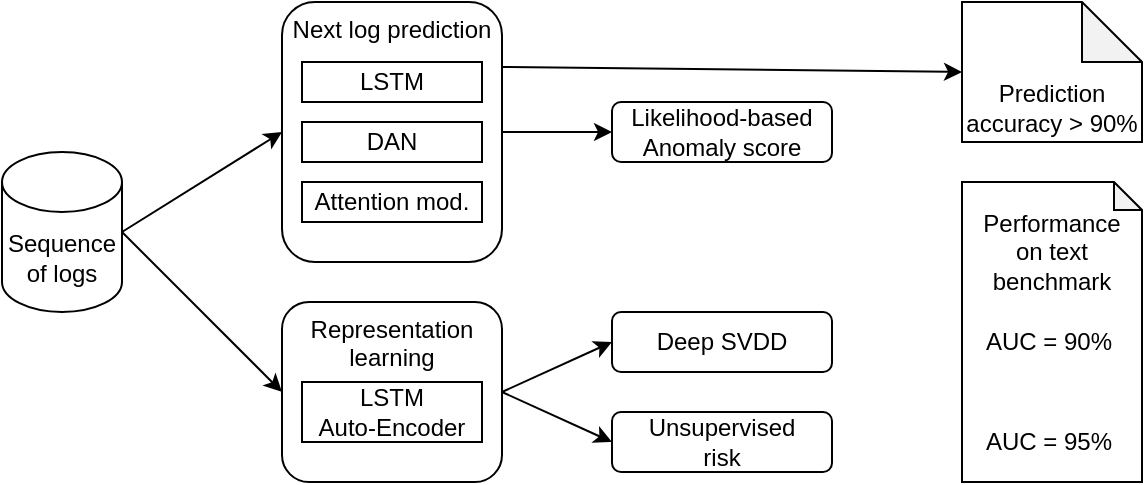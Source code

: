 <mxfile version="13.9.8" type="github">
  <diagram id="iawH8SXD4Fo3blzsakv6" name="Page-1">
    <mxGraphModel dx="1038" dy="684" grid="1" gridSize="10" guides="1" tooltips="1" connect="1" arrows="1" fold="1" page="1" pageScale="1" pageWidth="850" pageHeight="1100" math="0" shadow="0">
      <root>
        <mxCell id="0" />
        <mxCell id="1" parent="0" />
        <mxCell id="GH0ps6fWW1b3ndXHNGNv-1" value="Next log prediction" style="rounded=1;whiteSpace=wrap;html=1;noLabel=0;portConstraint=none;verticalAlign=top;" vertex="1" parent="1">
          <mxGeometry x="150" y="80" width="110" height="130" as="geometry" />
        </mxCell>
        <mxCell id="GH0ps6fWW1b3ndXHNGNv-2" value="Representation learning" style="rounded=1;whiteSpace=wrap;html=1;verticalAlign=top;" vertex="1" parent="1">
          <mxGeometry x="150" y="230" width="110" height="90" as="geometry" />
        </mxCell>
        <mxCell id="GH0ps6fWW1b3ndXHNGNv-3" value="Likelihood-based Anomaly score" style="rounded=1;whiteSpace=wrap;html=1;" vertex="1" parent="1">
          <mxGeometry x="315" y="130" width="110" height="30" as="geometry" />
        </mxCell>
        <mxCell id="GH0ps6fWW1b3ndXHNGNv-4" value="Deep SVDD" style="rounded=1;whiteSpace=wrap;html=1;" vertex="1" parent="1">
          <mxGeometry x="315" y="235" width="110" height="30" as="geometry" />
        </mxCell>
        <mxCell id="GH0ps6fWW1b3ndXHNGNv-5" value="LSTM" style="rounded=0;whiteSpace=wrap;html=1;" vertex="1" parent="1">
          <mxGeometry x="160" y="110" width="90" height="20" as="geometry" />
        </mxCell>
        <mxCell id="GH0ps6fWW1b3ndXHNGNv-6" value="DAN" style="rounded=0;whiteSpace=wrap;html=1;" vertex="1" parent="1">
          <mxGeometry x="160" y="140" width="90" height="20" as="geometry" />
        </mxCell>
        <mxCell id="GH0ps6fWW1b3ndXHNGNv-7" value="Attention mod." style="rounded=0;whiteSpace=wrap;html=1;" vertex="1" parent="1">
          <mxGeometry x="160" y="170" width="90" height="20" as="geometry" />
        </mxCell>
        <mxCell id="GH0ps6fWW1b3ndXHNGNv-8" value="LSTM&lt;br&gt;Auto-Encoder" style="rounded=0;whiteSpace=wrap;html=1;" vertex="1" parent="1">
          <mxGeometry x="160" y="270" width="90" height="30" as="geometry" />
        </mxCell>
        <mxCell id="GH0ps6fWW1b3ndXHNGNv-9" value="Unsupervised&lt;br&gt;risk" style="rounded=1;whiteSpace=wrap;html=1;" vertex="1" parent="1">
          <mxGeometry x="315" y="285" width="110" height="30" as="geometry" />
        </mxCell>
        <mxCell id="GH0ps6fWW1b3ndXHNGNv-10" value="Sequence of logs" style="shape=cylinder3;whiteSpace=wrap;html=1;boundedLbl=1;backgroundOutline=1;size=15;" vertex="1" parent="1">
          <mxGeometry x="10" y="155" width="60" height="80" as="geometry" />
        </mxCell>
        <mxCell id="GH0ps6fWW1b3ndXHNGNv-11" value="" style="endArrow=classic;html=1;exitX=1;exitY=0.5;exitDx=0;exitDy=0;exitPerimeter=0;entryX=0;entryY=0.5;entryDx=0;entryDy=0;" edge="1" parent="1" source="GH0ps6fWW1b3ndXHNGNv-10" target="GH0ps6fWW1b3ndXHNGNv-1">
          <mxGeometry width="50" height="50" relative="1" as="geometry">
            <mxPoint x="400" y="340" as="sourcePoint" />
            <mxPoint x="450" y="290" as="targetPoint" />
          </mxGeometry>
        </mxCell>
        <mxCell id="GH0ps6fWW1b3ndXHNGNv-12" value="" style="endArrow=classic;html=1;exitX=1;exitY=0.5;exitDx=0;exitDy=0;exitPerimeter=0;entryX=0;entryY=0.5;entryDx=0;entryDy=0;" edge="1" parent="1" source="GH0ps6fWW1b3ndXHNGNv-10" target="GH0ps6fWW1b3ndXHNGNv-2">
          <mxGeometry width="50" height="50" relative="1" as="geometry">
            <mxPoint x="400" y="340" as="sourcePoint" />
            <mxPoint x="450" y="290" as="targetPoint" />
          </mxGeometry>
        </mxCell>
        <mxCell id="GH0ps6fWW1b3ndXHNGNv-13" value="" style="endArrow=classic;html=1;exitX=1;exitY=0.5;exitDx=0;exitDy=0;entryX=0;entryY=0.5;entryDx=0;entryDy=0;" edge="1" parent="1" source="GH0ps6fWW1b3ndXHNGNv-1" target="GH0ps6fWW1b3ndXHNGNv-3">
          <mxGeometry width="50" height="50" relative="1" as="geometry">
            <mxPoint x="400" y="340" as="sourcePoint" />
            <mxPoint x="450" y="290" as="targetPoint" />
          </mxGeometry>
        </mxCell>
        <mxCell id="GH0ps6fWW1b3ndXHNGNv-14" value="" style="endArrow=classic;html=1;exitX=1;exitY=0.5;exitDx=0;exitDy=0;entryX=0;entryY=0.5;entryDx=0;entryDy=0;" edge="1" parent="1" source="GH0ps6fWW1b3ndXHNGNv-2" target="GH0ps6fWW1b3ndXHNGNv-4">
          <mxGeometry width="50" height="50" relative="1" as="geometry">
            <mxPoint x="400" y="340" as="sourcePoint" />
            <mxPoint x="450" y="290" as="targetPoint" />
          </mxGeometry>
        </mxCell>
        <mxCell id="GH0ps6fWW1b3ndXHNGNv-16" value="" style="endArrow=classic;html=1;exitX=1;exitY=0.5;exitDx=0;exitDy=0;entryX=0;entryY=0.5;entryDx=0;entryDy=0;" edge="1" parent="1" source="GH0ps6fWW1b3ndXHNGNv-2" target="GH0ps6fWW1b3ndXHNGNv-9">
          <mxGeometry width="50" height="50" relative="1" as="geometry">
            <mxPoint x="400" y="340" as="sourcePoint" />
            <mxPoint x="450" y="290" as="targetPoint" />
          </mxGeometry>
        </mxCell>
        <mxCell id="GH0ps6fWW1b3ndXHNGNv-17" value="Prediction accuracy &amp;gt; 90%" style="shape=note;whiteSpace=wrap;html=1;backgroundOutline=1;darkOpacity=0.05;verticalAlign=bottom;" vertex="1" parent="1">
          <mxGeometry x="490" y="80" width="90" height="70" as="geometry" />
        </mxCell>
        <mxCell id="GH0ps6fWW1b3ndXHNGNv-20" value="" style="endArrow=classic;html=1;exitX=1;exitY=0.25;exitDx=0;exitDy=0;entryX=0;entryY=0.5;entryDx=0;entryDy=0;entryPerimeter=0;" edge="1" parent="1" source="GH0ps6fWW1b3ndXHNGNv-1" target="GH0ps6fWW1b3ndXHNGNv-17">
          <mxGeometry width="50" height="50" relative="1" as="geometry">
            <mxPoint x="400" y="340" as="sourcePoint" />
            <mxPoint x="450" y="290" as="targetPoint" />
          </mxGeometry>
        </mxCell>
        <mxCell id="GH0ps6fWW1b3ndXHNGNv-21" value="" style="shape=note;whiteSpace=wrap;html=1;backgroundOutline=1;darkOpacity=0.05;size=14;" vertex="1" parent="1">
          <mxGeometry x="490" y="170" width="90" height="150" as="geometry" />
        </mxCell>
        <mxCell id="GH0ps6fWW1b3ndXHNGNv-22" value="AUC = 90%" style="text;html=1;strokeColor=none;fillColor=none;align=left;verticalAlign=middle;whiteSpace=wrap;rounded=0;" vertex="1" parent="1">
          <mxGeometry x="500" y="240" width="70" height="20" as="geometry" />
        </mxCell>
        <mxCell id="GH0ps6fWW1b3ndXHNGNv-23" value="AUC = 95%" style="text;html=1;strokeColor=none;fillColor=none;align=left;verticalAlign=middle;whiteSpace=wrap;rounded=0;" vertex="1" parent="1">
          <mxGeometry x="500" y="290" width="70" height="20" as="geometry" />
        </mxCell>
        <mxCell id="GH0ps6fWW1b3ndXHNGNv-24" value="&lt;div align=&quot;center&quot;&gt;Performance on text benchmark&lt;br&gt;&lt;/div&gt;" style="text;html=1;strokeColor=none;fillColor=none;align=center;verticalAlign=middle;whiteSpace=wrap;rounded=0;" vertex="1" parent="1">
          <mxGeometry x="500" y="190" width="70" height="30" as="geometry" />
        </mxCell>
      </root>
    </mxGraphModel>
  </diagram>
</mxfile>
